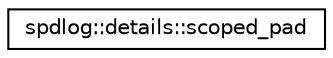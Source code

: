 digraph "Graphical Class Hierarchy"
{
  edge [fontname="Helvetica",fontsize="10",labelfontname="Helvetica",labelfontsize="10"];
  node [fontname="Helvetica",fontsize="10",shape=record];
  rankdir="LR";
  Node1 [label="spdlog::details::scoped_pad",height=0.2,width=0.4,color="black", fillcolor="white", style="filled",URL="$classspdlog_1_1details_1_1scoped__pad.html"];
}
